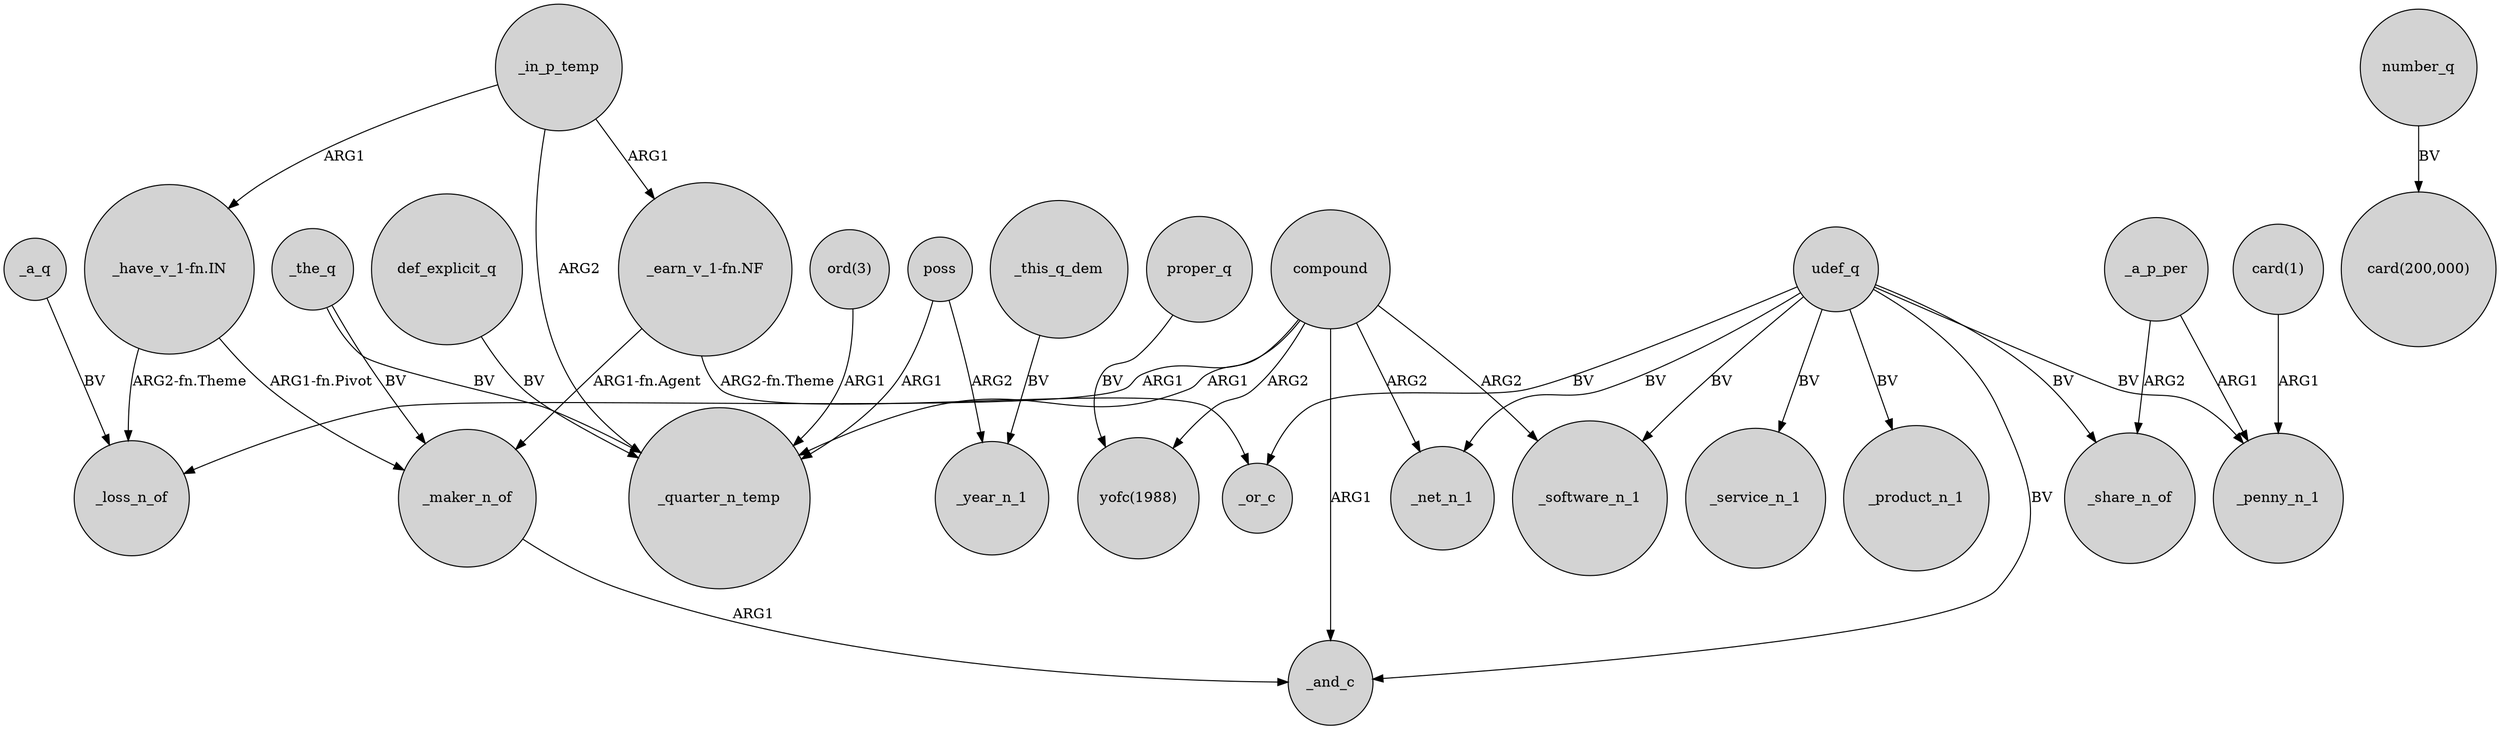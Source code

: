 digraph {
	node [shape=circle style=filled]
	_maker_n_of -> _and_c [label=ARG1]
	udef_q -> _software_n_1 [label=BV]
	def_explicit_q -> _quarter_n_temp [label=BV]
	_a_q -> _loss_n_of [label=BV]
	"_earn_v_1-fn.NF" -> _or_c [label="ARG2-fn.Theme"]
	_in_p_temp -> "_earn_v_1-fn.NF" [label=ARG1]
	_a_p_per -> _share_n_of [label=ARG2]
	_the_q -> _quarter_n_temp [label=BV]
	compound -> _software_n_1 [label=ARG2]
	_the_q -> _maker_n_of [label=BV]
	udef_q -> _or_c [label=BV]
	_in_p_temp -> _quarter_n_temp [label=ARG2]
	"card(1)" -> _penny_n_1 [label=ARG1]
	_a_p_per -> _penny_n_1 [label=ARG1]
	udef_q -> _service_n_1 [label=BV]
	"ord(3)" -> _quarter_n_temp [label=ARG1]
	poss -> _year_n_1 [label=ARG2]
	compound -> _net_n_1 [label=ARG2]
	compound -> _quarter_n_temp [label=ARG1]
	proper_q -> "yofc(1988)" [label=BV]
	"_have_v_1-fn.IN" -> _maker_n_of [label="ARG1-fn.Pivot"]
	compound -> _and_c [label=ARG1]
	poss -> _quarter_n_temp [label=ARG1]
	udef_q -> _share_n_of [label=BV]
	_in_p_temp -> "_have_v_1-fn.IN" [label=ARG1]
	udef_q -> _net_n_1 [label=BV]
	udef_q -> _product_n_1 [label=BV]
	"_have_v_1-fn.IN" -> _loss_n_of [label="ARG2-fn.Theme"]
	compound -> _loss_n_of [label=ARG1]
	udef_q -> _penny_n_1 [label=BV]
	number_q -> "card(200,000)" [label=BV]
	"_earn_v_1-fn.NF" -> _maker_n_of [label="ARG1-fn.Agent"]
	udef_q -> _and_c [label=BV]
	compound -> "yofc(1988)" [label=ARG2]
	_this_q_dem -> _year_n_1 [label=BV]
}

